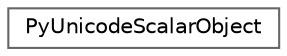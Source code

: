 digraph "Graphical Class Hierarchy"
{
 // LATEX_PDF_SIZE
  bgcolor="transparent";
  edge [fontname=Helvetica,fontsize=10,labelfontname=Helvetica,labelfontsize=10];
  node [fontname=Helvetica,fontsize=10,shape=box,height=0.2,width=0.4];
  rankdir="LR";
  Node0 [id="Node000000",label="PyUnicodeScalarObject",height=0.2,width=0.4,color="grey40", fillcolor="white", style="filled",URL="$d0/dea/structPyUnicodeScalarObject.html",tooltip=" "];
}
